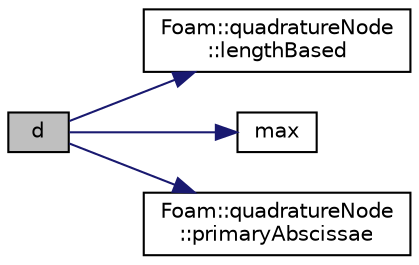 digraph "d"
{
  bgcolor="transparent";
  edge [fontname="Helvetica",fontsize="10",labelfontname="Helvetica",labelfontsize="10"];
  node [fontname="Helvetica",fontsize="10",shape=record];
  rankdir="LR";
  Node20 [label="d",height=0.2,width=0.4,color="black", fillcolor="grey75", style="filled", fontcolor="black"];
  Node20 -> Node21 [color="midnightblue",fontsize="10",style="solid",fontname="Helvetica"];
  Node21 [label="Foam::quadratureNode\l::lengthBased",height=0.2,width=0.4,color="black",URL="$a02240.html#a390335593e82620a7268f49990e121a1",tooltip="Is the node length based. "];
  Node20 -> Node22 [color="midnightblue",fontsize="10",style="solid",fontname="Helvetica"];
  Node22 [label="max",height=0.2,width=0.4,color="black",URL="$a01745.html#af5beeb1c884e5015e07513b14742eddd"];
  Node20 -> Node23 [color="midnightblue",fontsize="10",style="solid",fontname="Helvetica"];
  Node23 [label="Foam::quadratureNode\l::primaryAbscissae",height=0.2,width=0.4,color="black",URL="$a02240.html#a44294a401aa4b4cd33e56b6d61967ae6",tooltip="Const access to the scalar abscissa of the node. "];
}

